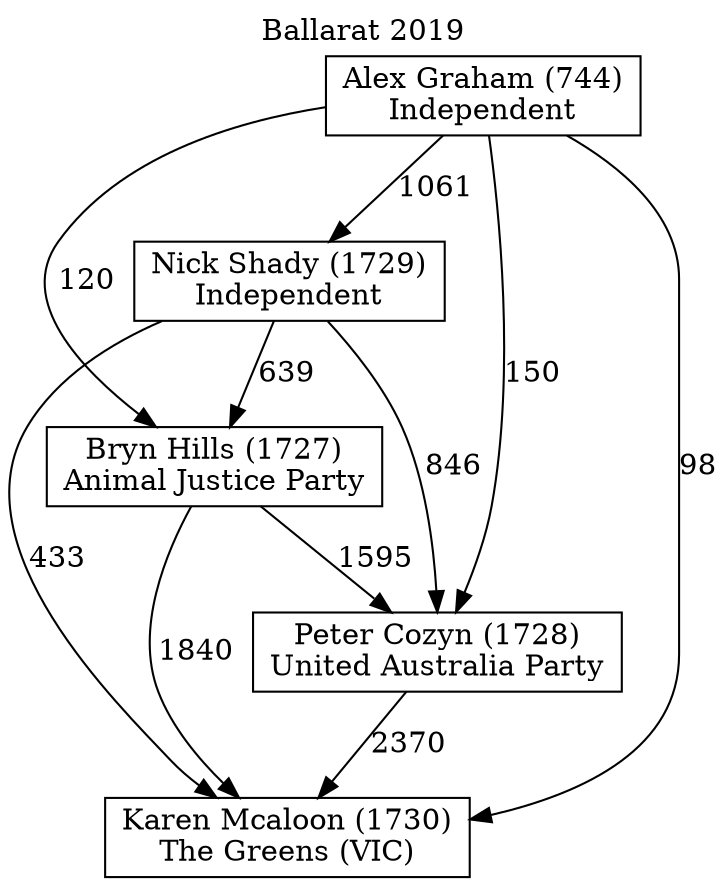 // House preference flow
digraph "Karen Mcaloon (1730)_Ballarat_2019" {
	graph [label="Ballarat 2019" labelloc=t mclimit=10]
	node [shape=box]
	"Karen Mcaloon (1730)" [label="Karen Mcaloon (1730)
The Greens (VIC)"]
	"Peter Cozyn (1728)" [label="Peter Cozyn (1728)
United Australia Party"]
	"Bryn Hills (1727)" [label="Bryn Hills (1727)
Animal Justice Party"]
	"Nick Shady (1729)" [label="Nick Shady (1729)
Independent"]
	"Alex Graham (744)" [label="Alex Graham (744)
Independent"]
	"Karen Mcaloon (1730)" [label="Karen Mcaloon (1730)
The Greens (VIC)"]
	"Bryn Hills (1727)" [label="Bryn Hills (1727)
Animal Justice Party"]
	"Nick Shady (1729)" [label="Nick Shady (1729)
Independent"]
	"Alex Graham (744)" [label="Alex Graham (744)
Independent"]
	"Karen Mcaloon (1730)" [label="Karen Mcaloon (1730)
The Greens (VIC)"]
	"Nick Shady (1729)" [label="Nick Shady (1729)
Independent"]
	"Alex Graham (744)" [label="Alex Graham (744)
Independent"]
	"Karen Mcaloon (1730)" [label="Karen Mcaloon (1730)
The Greens (VIC)"]
	"Alex Graham (744)" [label="Alex Graham (744)
Independent"]
	"Alex Graham (744)" [label="Alex Graham (744)
Independent"]
	"Nick Shady (1729)" [label="Nick Shady (1729)
Independent"]
	"Alex Graham (744)" [label="Alex Graham (744)
Independent"]
	"Alex Graham (744)" [label="Alex Graham (744)
Independent"]
	"Bryn Hills (1727)" [label="Bryn Hills (1727)
Animal Justice Party"]
	"Nick Shady (1729)" [label="Nick Shady (1729)
Independent"]
	"Alex Graham (744)" [label="Alex Graham (744)
Independent"]
	"Bryn Hills (1727)" [label="Bryn Hills (1727)
Animal Justice Party"]
	"Alex Graham (744)" [label="Alex Graham (744)
Independent"]
	"Alex Graham (744)" [label="Alex Graham (744)
Independent"]
	"Nick Shady (1729)" [label="Nick Shady (1729)
Independent"]
	"Alex Graham (744)" [label="Alex Graham (744)
Independent"]
	"Alex Graham (744)" [label="Alex Graham (744)
Independent"]
	"Peter Cozyn (1728)" [label="Peter Cozyn (1728)
United Australia Party"]
	"Bryn Hills (1727)" [label="Bryn Hills (1727)
Animal Justice Party"]
	"Nick Shady (1729)" [label="Nick Shady (1729)
Independent"]
	"Alex Graham (744)" [label="Alex Graham (744)
Independent"]
	"Peter Cozyn (1728)" [label="Peter Cozyn (1728)
United Australia Party"]
	"Nick Shady (1729)" [label="Nick Shady (1729)
Independent"]
	"Alex Graham (744)" [label="Alex Graham (744)
Independent"]
	"Peter Cozyn (1728)" [label="Peter Cozyn (1728)
United Australia Party"]
	"Alex Graham (744)" [label="Alex Graham (744)
Independent"]
	"Alex Graham (744)" [label="Alex Graham (744)
Independent"]
	"Nick Shady (1729)" [label="Nick Shady (1729)
Independent"]
	"Alex Graham (744)" [label="Alex Graham (744)
Independent"]
	"Alex Graham (744)" [label="Alex Graham (744)
Independent"]
	"Bryn Hills (1727)" [label="Bryn Hills (1727)
Animal Justice Party"]
	"Nick Shady (1729)" [label="Nick Shady (1729)
Independent"]
	"Alex Graham (744)" [label="Alex Graham (744)
Independent"]
	"Bryn Hills (1727)" [label="Bryn Hills (1727)
Animal Justice Party"]
	"Alex Graham (744)" [label="Alex Graham (744)
Independent"]
	"Alex Graham (744)" [label="Alex Graham (744)
Independent"]
	"Nick Shady (1729)" [label="Nick Shady (1729)
Independent"]
	"Alex Graham (744)" [label="Alex Graham (744)
Independent"]
	"Alex Graham (744)" [label="Alex Graham (744)
Independent"]
	"Peter Cozyn (1728)" -> "Karen Mcaloon (1730)" [label=2370]
	"Bryn Hills (1727)" -> "Peter Cozyn (1728)" [label=1595]
	"Nick Shady (1729)" -> "Bryn Hills (1727)" [label=639]
	"Alex Graham (744)" -> "Nick Shady (1729)" [label=1061]
	"Bryn Hills (1727)" -> "Karen Mcaloon (1730)" [label=1840]
	"Nick Shady (1729)" -> "Karen Mcaloon (1730)" [label=433]
	"Alex Graham (744)" -> "Karen Mcaloon (1730)" [label=98]
	"Alex Graham (744)" -> "Bryn Hills (1727)" [label=120]
	"Nick Shady (1729)" -> "Peter Cozyn (1728)" [label=846]
	"Alex Graham (744)" -> "Peter Cozyn (1728)" [label=150]
}
